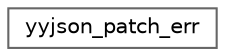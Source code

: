 digraph "类继承关系图"
{
 // LATEX_PDF_SIZE
  bgcolor="transparent";
  edge [fontname=Helvetica,fontsize=10,labelfontname=Helvetica,labelfontsize=10];
  node [fontname=Helvetica,fontsize=10,shape=box,height=0.2,width=0.4];
  rankdir="LR";
  Node0 [id="Node000000",label="yyjson_patch_err",height=0.2,width=0.4,color="grey40", fillcolor="white", style="filled",URL="$structyyjson__patch__err.html",tooltip=" "];
}
